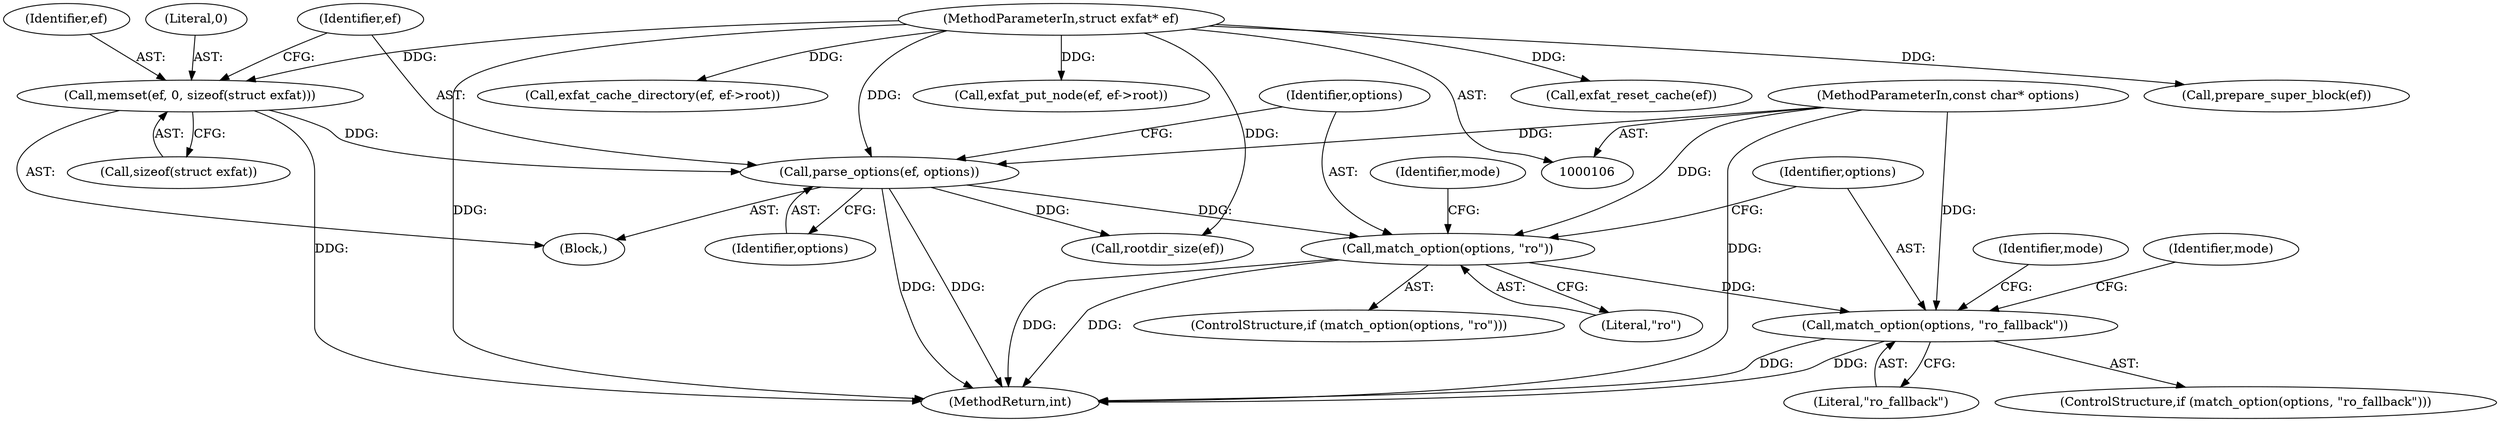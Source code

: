digraph "0_exfat_2e86ae5f81da11f11673d0546efb525af02b7786@pointer" {
"1000131" [label="(Call,match_option(options, \"ro_fallback\"))"];
"1000123" [label="(Call,match_option(options, \"ro\"))"];
"1000119" [label="(Call,parse_options(ef, options))"];
"1000114" [label="(Call,memset(ef, 0, sizeof(struct exfat)))"];
"1000107" [label="(MethodParameterIn,struct exfat* ef)"];
"1000109" [label="(MethodParameterIn,const char* options)"];
"1000679" [label="(Call,exfat_put_node(ef, ef->root))"];
"1000130" [label="(ControlStructure,if (match_option(options, \"ro_fallback\")))"];
"1000123" [label="(Call,match_option(options, \"ro\"))"];
"1000131" [label="(Call,match_option(options, \"ro_fallback\"))"];
"1000588" [label="(Call,rootdir_size(ef))"];
"1000115" [label="(Identifier,ef)"];
"1000119" [label="(Call,parse_options(ef, options))"];
"1000684" [label="(Call,exfat_reset_cache(ef))"];
"1000705" [label="(MethodReturn,int)"];
"1000672" [label="(Call,prepare_super_block(ef))"];
"1000122" [label="(ControlStructure,if (match_option(options, \"ro\")))"];
"1000124" [label="(Identifier,options)"];
"1000114" [label="(Call,memset(ef, 0, sizeof(struct exfat)))"];
"1000116" [label="(Literal,0)"];
"1000127" [label="(Identifier,mode)"];
"1000125" [label="(Literal,\"ro\")"];
"1000132" [label="(Identifier,options)"];
"1000117" [label="(Call,sizeof(struct exfat))"];
"1000135" [label="(Identifier,mode)"];
"1000109" [label="(MethodParameterIn,const char* options)"];
"1000120" [label="(Identifier,ef)"];
"1000110" [label="(Block,)"];
"1000638" [label="(Call,exfat_cache_directory(ef, ef->root))"];
"1000107" [label="(MethodParameterIn,struct exfat* ef)"];
"1000133" [label="(Literal,\"ro_fallback\")"];
"1000139" [label="(Identifier,mode)"];
"1000121" [label="(Identifier,options)"];
"1000131" -> "1000130"  [label="AST: "];
"1000131" -> "1000133"  [label="CFG: "];
"1000132" -> "1000131"  [label="AST: "];
"1000133" -> "1000131"  [label="AST: "];
"1000135" -> "1000131"  [label="CFG: "];
"1000139" -> "1000131"  [label="CFG: "];
"1000131" -> "1000705"  [label="DDG: "];
"1000131" -> "1000705"  [label="DDG: "];
"1000123" -> "1000131"  [label="DDG: "];
"1000109" -> "1000131"  [label="DDG: "];
"1000123" -> "1000122"  [label="AST: "];
"1000123" -> "1000125"  [label="CFG: "];
"1000124" -> "1000123"  [label="AST: "];
"1000125" -> "1000123"  [label="AST: "];
"1000127" -> "1000123"  [label="CFG: "];
"1000132" -> "1000123"  [label="CFG: "];
"1000123" -> "1000705"  [label="DDG: "];
"1000123" -> "1000705"  [label="DDG: "];
"1000119" -> "1000123"  [label="DDG: "];
"1000109" -> "1000123"  [label="DDG: "];
"1000119" -> "1000110"  [label="AST: "];
"1000119" -> "1000121"  [label="CFG: "];
"1000120" -> "1000119"  [label="AST: "];
"1000121" -> "1000119"  [label="AST: "];
"1000124" -> "1000119"  [label="CFG: "];
"1000119" -> "1000705"  [label="DDG: "];
"1000119" -> "1000705"  [label="DDG: "];
"1000114" -> "1000119"  [label="DDG: "];
"1000107" -> "1000119"  [label="DDG: "];
"1000109" -> "1000119"  [label="DDG: "];
"1000119" -> "1000588"  [label="DDG: "];
"1000114" -> "1000110"  [label="AST: "];
"1000114" -> "1000117"  [label="CFG: "];
"1000115" -> "1000114"  [label="AST: "];
"1000116" -> "1000114"  [label="AST: "];
"1000117" -> "1000114"  [label="AST: "];
"1000120" -> "1000114"  [label="CFG: "];
"1000114" -> "1000705"  [label="DDG: "];
"1000107" -> "1000114"  [label="DDG: "];
"1000107" -> "1000106"  [label="AST: "];
"1000107" -> "1000705"  [label="DDG: "];
"1000107" -> "1000588"  [label="DDG: "];
"1000107" -> "1000638"  [label="DDG: "];
"1000107" -> "1000672"  [label="DDG: "];
"1000107" -> "1000679"  [label="DDG: "];
"1000107" -> "1000684"  [label="DDG: "];
"1000109" -> "1000106"  [label="AST: "];
"1000109" -> "1000705"  [label="DDG: "];
}
